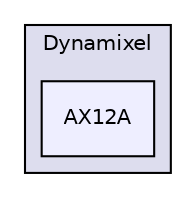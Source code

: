 digraph "D:/Users/Tyler/Documents/STM/embedded/soccer-embedded/Robot/Drivers/Dynamixel/AX12A" {
  compound=true
  node [ fontsize="10", fontname="Helvetica"];
  edge [ labelfontsize="10", labelfontname="Helvetica"];
  subgraph clusterdir_01043e09be118d118a1c0a841e614b7e {
    graph [ bgcolor="#ddddee", pencolor="black", label="Dynamixel" fontname="Helvetica", fontsize="10", URL="dir_01043e09be118d118a1c0a841e614b7e.html"]
  dir_d0140a100edae1ff354b7c02ab98378d [shape=box, label="AX12A", style="filled", fillcolor="#eeeeff", pencolor="black", URL="dir_d0140a100edae1ff354b7c02ab98378d.html"];
  }
}
